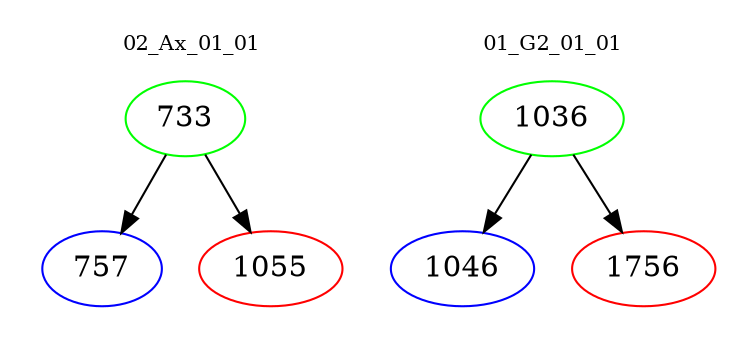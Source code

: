 digraph{
subgraph cluster_0 {
color = white
label = "02_Ax_01_01";
fontsize=10;
T0_733 [label="733", color="green"]
T0_733 -> T0_757 [color="black"]
T0_757 [label="757", color="blue"]
T0_733 -> T0_1055 [color="black"]
T0_1055 [label="1055", color="red"]
}
subgraph cluster_1 {
color = white
label = "01_G2_01_01";
fontsize=10;
T1_1036 [label="1036", color="green"]
T1_1036 -> T1_1046 [color="black"]
T1_1046 [label="1046", color="blue"]
T1_1036 -> T1_1756 [color="black"]
T1_1756 [label="1756", color="red"]
}
}
